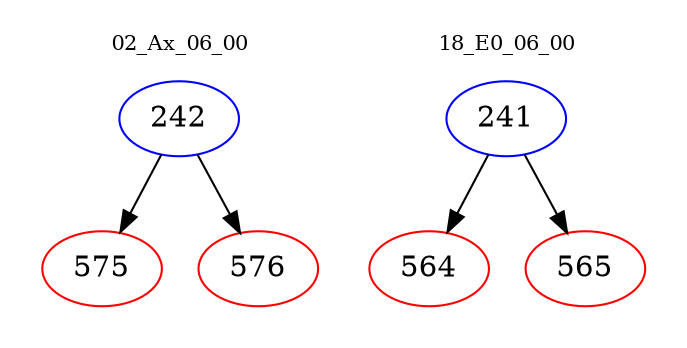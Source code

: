 digraph{
subgraph cluster_0 {
color = white
label = "02_Ax_06_00";
fontsize=10;
T0_242 [label="242", color="blue"]
T0_242 -> T0_575 [color="black"]
T0_575 [label="575", color="red"]
T0_242 -> T0_576 [color="black"]
T0_576 [label="576", color="red"]
}
subgraph cluster_1 {
color = white
label = "18_E0_06_00";
fontsize=10;
T1_241 [label="241", color="blue"]
T1_241 -> T1_564 [color="black"]
T1_564 [label="564", color="red"]
T1_241 -> T1_565 [color="black"]
T1_565 [label="565", color="red"]
}
}
